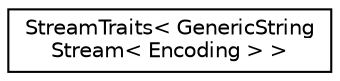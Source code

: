 digraph "Graphical Class Hierarchy"
{
 // LATEX_PDF_SIZE
  edge [fontname="Helvetica",fontsize="10",labelfontname="Helvetica",labelfontsize="10"];
  node [fontname="Helvetica",fontsize="10",shape=record];
  rankdir="LR";
  Node0 [label="StreamTraits\< GenericString\lStream\< Encoding \> \>",height=0.2,width=0.4,color="black", fillcolor="white", style="filled",URL="$struct_stream_traits_3_01_generic_string_stream_3_01_encoding_01_4_01_4.html",tooltip=" "];
}
